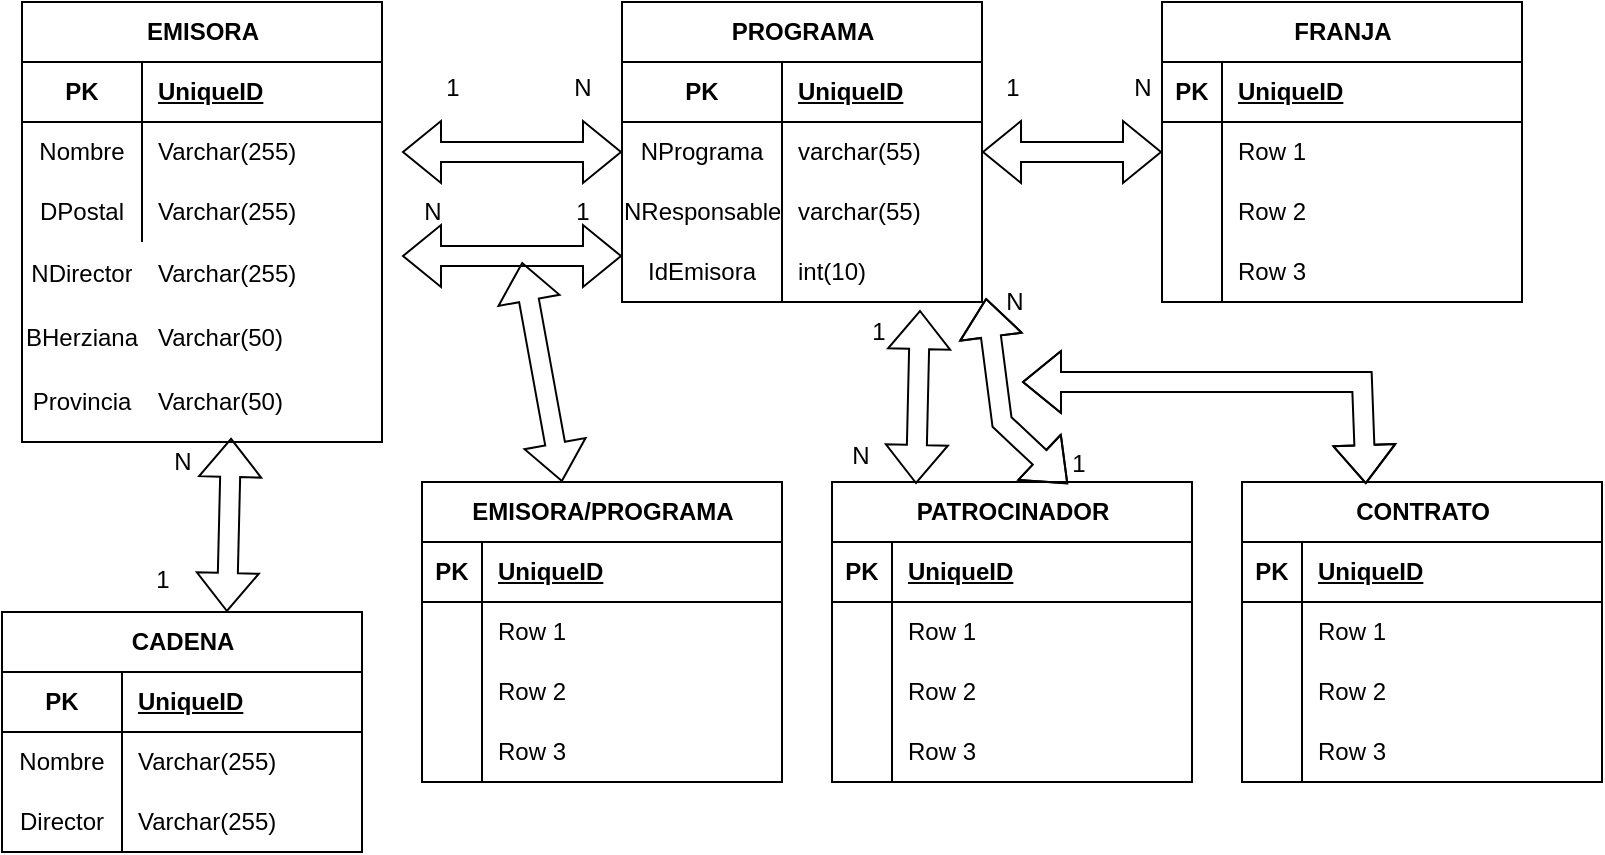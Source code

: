<mxfile version="22.1.18" type="github">
  <diagram id="prtHgNgQTEPvFCAcTncT" name="Page-1">
    <mxGraphModel dx="1195" dy="615" grid="1" gridSize="10" guides="1" tooltips="1" connect="1" arrows="1" fold="1" page="1" pageScale="1" pageWidth="827" pageHeight="1169" math="0" shadow="0">
      <root>
        <mxCell id="0" />
        <mxCell id="1" parent="0" />
        <mxCell id="iVU7puGsLcedEW7Wg0Vy-28" value="PROGRAMA" style="shape=table;startSize=30;container=1;collapsible=1;childLayout=tableLayout;fixedRows=1;rowLines=0;fontStyle=1;align=center;resizeLast=1;html=1;" vertex="1" parent="1">
          <mxGeometry x="310" y="20" width="180" height="150" as="geometry" />
        </mxCell>
        <mxCell id="iVU7puGsLcedEW7Wg0Vy-29" value="" style="shape=tableRow;horizontal=0;startSize=0;swimlaneHead=0;swimlaneBody=0;fillColor=none;collapsible=0;dropTarget=0;points=[[0,0.5],[1,0.5]];portConstraint=eastwest;top=0;left=0;right=0;bottom=1;" vertex="1" parent="iVU7puGsLcedEW7Wg0Vy-28">
          <mxGeometry y="30" width="180" height="30" as="geometry" />
        </mxCell>
        <mxCell id="iVU7puGsLcedEW7Wg0Vy-30" value="PK" style="shape=partialRectangle;connectable=0;fillColor=none;top=0;left=0;bottom=0;right=0;fontStyle=1;overflow=hidden;whiteSpace=wrap;html=1;" vertex="1" parent="iVU7puGsLcedEW7Wg0Vy-29">
          <mxGeometry width="80" height="30" as="geometry">
            <mxRectangle width="80" height="30" as="alternateBounds" />
          </mxGeometry>
        </mxCell>
        <mxCell id="iVU7puGsLcedEW7Wg0Vy-31" value="UniqueID" style="shape=partialRectangle;connectable=0;fillColor=none;top=0;left=0;bottom=0;right=0;align=left;spacingLeft=6;fontStyle=5;overflow=hidden;whiteSpace=wrap;html=1;" vertex="1" parent="iVU7puGsLcedEW7Wg0Vy-29">
          <mxGeometry x="80" width="100" height="30" as="geometry">
            <mxRectangle width="100" height="30" as="alternateBounds" />
          </mxGeometry>
        </mxCell>
        <mxCell id="iVU7puGsLcedEW7Wg0Vy-32" value="" style="shape=tableRow;horizontal=0;startSize=0;swimlaneHead=0;swimlaneBody=0;fillColor=none;collapsible=0;dropTarget=0;points=[[0,0.5],[1,0.5]];portConstraint=eastwest;top=0;left=0;right=0;bottom=0;" vertex="1" parent="iVU7puGsLcedEW7Wg0Vy-28">
          <mxGeometry y="60" width="180" height="30" as="geometry" />
        </mxCell>
        <mxCell id="iVU7puGsLcedEW7Wg0Vy-33" value="NPrograma" style="shape=partialRectangle;connectable=0;fillColor=none;top=0;left=0;bottom=0;right=0;editable=1;overflow=hidden;whiteSpace=wrap;html=1;" vertex="1" parent="iVU7puGsLcedEW7Wg0Vy-32">
          <mxGeometry width="80" height="30" as="geometry">
            <mxRectangle width="80" height="30" as="alternateBounds" />
          </mxGeometry>
        </mxCell>
        <mxCell id="iVU7puGsLcedEW7Wg0Vy-34" value="varchar(55)" style="shape=partialRectangle;connectable=0;fillColor=none;top=0;left=0;bottom=0;right=0;align=left;spacingLeft=6;overflow=hidden;whiteSpace=wrap;html=1;" vertex="1" parent="iVU7puGsLcedEW7Wg0Vy-32">
          <mxGeometry x="80" width="100" height="30" as="geometry">
            <mxRectangle width="100" height="30" as="alternateBounds" />
          </mxGeometry>
        </mxCell>
        <mxCell id="iVU7puGsLcedEW7Wg0Vy-35" value="" style="shape=tableRow;horizontal=0;startSize=0;swimlaneHead=0;swimlaneBody=0;fillColor=none;collapsible=0;dropTarget=0;points=[[0,0.5],[1,0.5]];portConstraint=eastwest;top=0;left=0;right=0;bottom=0;" vertex="1" parent="iVU7puGsLcedEW7Wg0Vy-28">
          <mxGeometry y="90" width="180" height="30" as="geometry" />
        </mxCell>
        <mxCell id="iVU7puGsLcedEW7Wg0Vy-36" value="NResponsable" style="shape=partialRectangle;connectable=0;fillColor=none;top=0;left=0;bottom=0;right=0;editable=1;overflow=hidden;whiteSpace=wrap;html=1;" vertex="1" parent="iVU7puGsLcedEW7Wg0Vy-35">
          <mxGeometry width="80" height="30" as="geometry">
            <mxRectangle width="80" height="30" as="alternateBounds" />
          </mxGeometry>
        </mxCell>
        <mxCell id="iVU7puGsLcedEW7Wg0Vy-37" value="varchar(55)" style="shape=partialRectangle;connectable=0;fillColor=none;top=0;left=0;bottom=0;right=0;align=left;spacingLeft=6;overflow=hidden;whiteSpace=wrap;html=1;" vertex="1" parent="iVU7puGsLcedEW7Wg0Vy-35">
          <mxGeometry x="80" width="100" height="30" as="geometry">
            <mxRectangle width="100" height="30" as="alternateBounds" />
          </mxGeometry>
        </mxCell>
        <mxCell id="iVU7puGsLcedEW7Wg0Vy-38" value="" style="shape=tableRow;horizontal=0;startSize=0;swimlaneHead=0;swimlaneBody=0;fillColor=none;collapsible=0;dropTarget=0;points=[[0,0.5],[1,0.5]];portConstraint=eastwest;top=0;left=0;right=0;bottom=0;" vertex="1" parent="iVU7puGsLcedEW7Wg0Vy-28">
          <mxGeometry y="120" width="180" height="30" as="geometry" />
        </mxCell>
        <mxCell id="iVU7puGsLcedEW7Wg0Vy-39" value="IdEmisora" style="shape=partialRectangle;connectable=0;fillColor=none;top=0;left=0;bottom=0;right=0;editable=1;overflow=hidden;whiteSpace=wrap;html=1;" vertex="1" parent="iVU7puGsLcedEW7Wg0Vy-38">
          <mxGeometry width="80" height="30" as="geometry">
            <mxRectangle width="80" height="30" as="alternateBounds" />
          </mxGeometry>
        </mxCell>
        <mxCell id="iVU7puGsLcedEW7Wg0Vy-40" value="int(10)" style="shape=partialRectangle;connectable=0;fillColor=none;top=0;left=0;bottom=0;right=0;align=left;spacingLeft=6;overflow=hidden;whiteSpace=wrap;html=1;" vertex="1" parent="iVU7puGsLcedEW7Wg0Vy-38">
          <mxGeometry x="80" width="100" height="30" as="geometry">
            <mxRectangle width="100" height="30" as="alternateBounds" />
          </mxGeometry>
        </mxCell>
        <mxCell id="iVU7puGsLcedEW7Wg0Vy-41" value="FRANJA" style="shape=table;startSize=30;container=1;collapsible=1;childLayout=tableLayout;fixedRows=1;rowLines=0;fontStyle=1;align=center;resizeLast=1;html=1;" vertex="1" parent="1">
          <mxGeometry x="580" y="20" width="180" height="150" as="geometry" />
        </mxCell>
        <mxCell id="iVU7puGsLcedEW7Wg0Vy-42" value="" style="shape=tableRow;horizontal=0;startSize=0;swimlaneHead=0;swimlaneBody=0;fillColor=none;collapsible=0;dropTarget=0;points=[[0,0.5],[1,0.5]];portConstraint=eastwest;top=0;left=0;right=0;bottom=1;" vertex="1" parent="iVU7puGsLcedEW7Wg0Vy-41">
          <mxGeometry y="30" width="180" height="30" as="geometry" />
        </mxCell>
        <mxCell id="iVU7puGsLcedEW7Wg0Vy-43" value="PK" style="shape=partialRectangle;connectable=0;fillColor=none;top=0;left=0;bottom=0;right=0;fontStyle=1;overflow=hidden;whiteSpace=wrap;html=1;" vertex="1" parent="iVU7puGsLcedEW7Wg0Vy-42">
          <mxGeometry width="30" height="30" as="geometry">
            <mxRectangle width="30" height="30" as="alternateBounds" />
          </mxGeometry>
        </mxCell>
        <mxCell id="iVU7puGsLcedEW7Wg0Vy-44" value="UniqueID" style="shape=partialRectangle;connectable=0;fillColor=none;top=0;left=0;bottom=0;right=0;align=left;spacingLeft=6;fontStyle=5;overflow=hidden;whiteSpace=wrap;html=1;" vertex="1" parent="iVU7puGsLcedEW7Wg0Vy-42">
          <mxGeometry x="30" width="150" height="30" as="geometry">
            <mxRectangle width="150" height="30" as="alternateBounds" />
          </mxGeometry>
        </mxCell>
        <mxCell id="iVU7puGsLcedEW7Wg0Vy-45" value="" style="shape=tableRow;horizontal=0;startSize=0;swimlaneHead=0;swimlaneBody=0;fillColor=none;collapsible=0;dropTarget=0;points=[[0,0.5],[1,0.5]];portConstraint=eastwest;top=0;left=0;right=0;bottom=0;" vertex="1" parent="iVU7puGsLcedEW7Wg0Vy-41">
          <mxGeometry y="60" width="180" height="30" as="geometry" />
        </mxCell>
        <mxCell id="iVU7puGsLcedEW7Wg0Vy-46" value="" style="shape=partialRectangle;connectable=0;fillColor=none;top=0;left=0;bottom=0;right=0;editable=1;overflow=hidden;whiteSpace=wrap;html=1;" vertex="1" parent="iVU7puGsLcedEW7Wg0Vy-45">
          <mxGeometry width="30" height="30" as="geometry">
            <mxRectangle width="30" height="30" as="alternateBounds" />
          </mxGeometry>
        </mxCell>
        <mxCell id="iVU7puGsLcedEW7Wg0Vy-47" value="Row 1" style="shape=partialRectangle;connectable=0;fillColor=none;top=0;left=0;bottom=0;right=0;align=left;spacingLeft=6;overflow=hidden;whiteSpace=wrap;html=1;" vertex="1" parent="iVU7puGsLcedEW7Wg0Vy-45">
          <mxGeometry x="30" width="150" height="30" as="geometry">
            <mxRectangle width="150" height="30" as="alternateBounds" />
          </mxGeometry>
        </mxCell>
        <mxCell id="iVU7puGsLcedEW7Wg0Vy-48" value="" style="shape=tableRow;horizontal=0;startSize=0;swimlaneHead=0;swimlaneBody=0;fillColor=none;collapsible=0;dropTarget=0;points=[[0,0.5],[1,0.5]];portConstraint=eastwest;top=0;left=0;right=0;bottom=0;" vertex="1" parent="iVU7puGsLcedEW7Wg0Vy-41">
          <mxGeometry y="90" width="180" height="30" as="geometry" />
        </mxCell>
        <mxCell id="iVU7puGsLcedEW7Wg0Vy-49" value="" style="shape=partialRectangle;connectable=0;fillColor=none;top=0;left=0;bottom=0;right=0;editable=1;overflow=hidden;whiteSpace=wrap;html=1;" vertex="1" parent="iVU7puGsLcedEW7Wg0Vy-48">
          <mxGeometry width="30" height="30" as="geometry">
            <mxRectangle width="30" height="30" as="alternateBounds" />
          </mxGeometry>
        </mxCell>
        <mxCell id="iVU7puGsLcedEW7Wg0Vy-50" value="Row 2" style="shape=partialRectangle;connectable=0;fillColor=none;top=0;left=0;bottom=0;right=0;align=left;spacingLeft=6;overflow=hidden;whiteSpace=wrap;html=1;" vertex="1" parent="iVU7puGsLcedEW7Wg0Vy-48">
          <mxGeometry x="30" width="150" height="30" as="geometry">
            <mxRectangle width="150" height="30" as="alternateBounds" />
          </mxGeometry>
        </mxCell>
        <mxCell id="iVU7puGsLcedEW7Wg0Vy-51" value="" style="shape=tableRow;horizontal=0;startSize=0;swimlaneHead=0;swimlaneBody=0;fillColor=none;collapsible=0;dropTarget=0;points=[[0,0.5],[1,0.5]];portConstraint=eastwest;top=0;left=0;right=0;bottom=0;" vertex="1" parent="iVU7puGsLcedEW7Wg0Vy-41">
          <mxGeometry y="120" width="180" height="30" as="geometry" />
        </mxCell>
        <mxCell id="iVU7puGsLcedEW7Wg0Vy-52" value="" style="shape=partialRectangle;connectable=0;fillColor=none;top=0;left=0;bottom=0;right=0;editable=1;overflow=hidden;whiteSpace=wrap;html=1;" vertex="1" parent="iVU7puGsLcedEW7Wg0Vy-51">
          <mxGeometry width="30" height="30" as="geometry">
            <mxRectangle width="30" height="30" as="alternateBounds" />
          </mxGeometry>
        </mxCell>
        <mxCell id="iVU7puGsLcedEW7Wg0Vy-53" value="Row 3" style="shape=partialRectangle;connectable=0;fillColor=none;top=0;left=0;bottom=0;right=0;align=left;spacingLeft=6;overflow=hidden;whiteSpace=wrap;html=1;" vertex="1" parent="iVU7puGsLcedEW7Wg0Vy-51">
          <mxGeometry x="30" width="150" height="30" as="geometry">
            <mxRectangle width="150" height="30" as="alternateBounds" />
          </mxGeometry>
        </mxCell>
        <mxCell id="iVU7puGsLcedEW7Wg0Vy-79" value="EMISORA/PROGRAMA" style="shape=table;startSize=30;container=1;collapsible=1;childLayout=tableLayout;fixedRows=1;rowLines=0;fontStyle=1;align=center;resizeLast=1;html=1;" vertex="1" parent="1">
          <mxGeometry x="210" y="260" width="180" height="150" as="geometry" />
        </mxCell>
        <mxCell id="iVU7puGsLcedEW7Wg0Vy-80" value="" style="shape=tableRow;horizontal=0;startSize=0;swimlaneHead=0;swimlaneBody=0;fillColor=none;collapsible=0;dropTarget=0;points=[[0,0.5],[1,0.5]];portConstraint=eastwest;top=0;left=0;right=0;bottom=1;" vertex="1" parent="iVU7puGsLcedEW7Wg0Vy-79">
          <mxGeometry y="30" width="180" height="30" as="geometry" />
        </mxCell>
        <mxCell id="iVU7puGsLcedEW7Wg0Vy-81" value="PK" style="shape=partialRectangle;connectable=0;fillColor=none;top=0;left=0;bottom=0;right=0;fontStyle=1;overflow=hidden;whiteSpace=wrap;html=1;" vertex="1" parent="iVU7puGsLcedEW7Wg0Vy-80">
          <mxGeometry width="30" height="30" as="geometry">
            <mxRectangle width="30" height="30" as="alternateBounds" />
          </mxGeometry>
        </mxCell>
        <mxCell id="iVU7puGsLcedEW7Wg0Vy-82" value="UniqueID" style="shape=partialRectangle;connectable=0;fillColor=none;top=0;left=0;bottom=0;right=0;align=left;spacingLeft=6;fontStyle=5;overflow=hidden;whiteSpace=wrap;html=1;" vertex="1" parent="iVU7puGsLcedEW7Wg0Vy-80">
          <mxGeometry x="30" width="150" height="30" as="geometry">
            <mxRectangle width="150" height="30" as="alternateBounds" />
          </mxGeometry>
        </mxCell>
        <mxCell id="iVU7puGsLcedEW7Wg0Vy-83" value="" style="shape=tableRow;horizontal=0;startSize=0;swimlaneHead=0;swimlaneBody=0;fillColor=none;collapsible=0;dropTarget=0;points=[[0,0.5],[1,0.5]];portConstraint=eastwest;top=0;left=0;right=0;bottom=0;" vertex="1" parent="iVU7puGsLcedEW7Wg0Vy-79">
          <mxGeometry y="60" width="180" height="30" as="geometry" />
        </mxCell>
        <mxCell id="iVU7puGsLcedEW7Wg0Vy-84" value="" style="shape=partialRectangle;connectable=0;fillColor=none;top=0;left=0;bottom=0;right=0;editable=1;overflow=hidden;whiteSpace=wrap;html=1;" vertex="1" parent="iVU7puGsLcedEW7Wg0Vy-83">
          <mxGeometry width="30" height="30" as="geometry">
            <mxRectangle width="30" height="30" as="alternateBounds" />
          </mxGeometry>
        </mxCell>
        <mxCell id="iVU7puGsLcedEW7Wg0Vy-85" value="Row 1" style="shape=partialRectangle;connectable=0;fillColor=none;top=0;left=0;bottom=0;right=0;align=left;spacingLeft=6;overflow=hidden;whiteSpace=wrap;html=1;" vertex="1" parent="iVU7puGsLcedEW7Wg0Vy-83">
          <mxGeometry x="30" width="150" height="30" as="geometry">
            <mxRectangle width="150" height="30" as="alternateBounds" />
          </mxGeometry>
        </mxCell>
        <mxCell id="iVU7puGsLcedEW7Wg0Vy-86" value="" style="shape=tableRow;horizontal=0;startSize=0;swimlaneHead=0;swimlaneBody=0;fillColor=none;collapsible=0;dropTarget=0;points=[[0,0.5],[1,0.5]];portConstraint=eastwest;top=0;left=0;right=0;bottom=0;" vertex="1" parent="iVU7puGsLcedEW7Wg0Vy-79">
          <mxGeometry y="90" width="180" height="30" as="geometry" />
        </mxCell>
        <mxCell id="iVU7puGsLcedEW7Wg0Vy-87" value="" style="shape=partialRectangle;connectable=0;fillColor=none;top=0;left=0;bottom=0;right=0;editable=1;overflow=hidden;whiteSpace=wrap;html=1;" vertex="1" parent="iVU7puGsLcedEW7Wg0Vy-86">
          <mxGeometry width="30" height="30" as="geometry">
            <mxRectangle width="30" height="30" as="alternateBounds" />
          </mxGeometry>
        </mxCell>
        <mxCell id="iVU7puGsLcedEW7Wg0Vy-88" value="Row 2" style="shape=partialRectangle;connectable=0;fillColor=none;top=0;left=0;bottom=0;right=0;align=left;spacingLeft=6;overflow=hidden;whiteSpace=wrap;html=1;" vertex="1" parent="iVU7puGsLcedEW7Wg0Vy-86">
          <mxGeometry x="30" width="150" height="30" as="geometry">
            <mxRectangle width="150" height="30" as="alternateBounds" />
          </mxGeometry>
        </mxCell>
        <mxCell id="iVU7puGsLcedEW7Wg0Vy-89" value="" style="shape=tableRow;horizontal=0;startSize=0;swimlaneHead=0;swimlaneBody=0;fillColor=none;collapsible=0;dropTarget=0;points=[[0,0.5],[1,0.5]];portConstraint=eastwest;top=0;left=0;right=0;bottom=0;" vertex="1" parent="iVU7puGsLcedEW7Wg0Vy-79">
          <mxGeometry y="120" width="180" height="30" as="geometry" />
        </mxCell>
        <mxCell id="iVU7puGsLcedEW7Wg0Vy-90" value="" style="shape=partialRectangle;connectable=0;fillColor=none;top=0;left=0;bottom=0;right=0;editable=1;overflow=hidden;whiteSpace=wrap;html=1;" vertex="1" parent="iVU7puGsLcedEW7Wg0Vy-89">
          <mxGeometry width="30" height="30" as="geometry">
            <mxRectangle width="30" height="30" as="alternateBounds" />
          </mxGeometry>
        </mxCell>
        <mxCell id="iVU7puGsLcedEW7Wg0Vy-91" value="Row 3" style="shape=partialRectangle;connectable=0;fillColor=none;top=0;left=0;bottom=0;right=0;align=left;spacingLeft=6;overflow=hidden;whiteSpace=wrap;html=1;" vertex="1" parent="iVU7puGsLcedEW7Wg0Vy-89">
          <mxGeometry x="30" width="150" height="30" as="geometry">
            <mxRectangle width="150" height="30" as="alternateBounds" />
          </mxGeometry>
        </mxCell>
        <mxCell id="iVU7puGsLcedEW7Wg0Vy-92" value="" style="shape=flexArrow;endArrow=classic;startArrow=classic;html=1;rounded=0;exitX=0.65;exitY=0.007;exitDx=0;exitDy=0;exitPerimeter=0;entryX=0.606;entryY=1.133;entryDx=0;entryDy=0;entryPerimeter=0;" edge="1" parent="1">
          <mxGeometry width="100" height="100" relative="1" as="geometry">
            <mxPoint x="112.46" y="325.0" as="sourcePoint" />
            <mxPoint x="114.54" y="237.94" as="targetPoint" />
          </mxGeometry>
        </mxCell>
        <mxCell id="iVU7puGsLcedEW7Wg0Vy-93" value="N" style="text;html=1;align=center;verticalAlign=middle;resizable=0;points=[];autosize=1;strokeColor=none;fillColor=none;" vertex="1" parent="1">
          <mxGeometry x="75" y="235" width="30" height="30" as="geometry" />
        </mxCell>
        <mxCell id="iVU7puGsLcedEW7Wg0Vy-94" value="1" style="text;html=1;align=center;verticalAlign=middle;resizable=0;points=[];autosize=1;strokeColor=none;fillColor=none;" vertex="1" parent="1">
          <mxGeometry x="65.46" y="293.95" width="30" height="30" as="geometry" />
        </mxCell>
        <mxCell id="iVU7puGsLcedEW7Wg0Vy-95" value="" style="shape=flexArrow;endArrow=classic;startArrow=classic;html=1;rounded=0;exitX=1;exitY=0.5;exitDx=0;exitDy=0;entryX=0;entryY=0.5;entryDx=0;entryDy=0;" edge="1" parent="1" target="iVU7puGsLcedEW7Wg0Vy-32">
          <mxGeometry width="100" height="100" relative="1" as="geometry">
            <mxPoint x="200" y="95" as="sourcePoint" />
            <mxPoint x="460" y="80" as="targetPoint" />
          </mxGeometry>
        </mxCell>
        <mxCell id="iVU7puGsLcedEW7Wg0Vy-96" value="1" style="text;html=1;align=center;verticalAlign=middle;resizable=0;points=[];autosize=1;strokeColor=none;fillColor=none;" vertex="1" parent="1">
          <mxGeometry x="210" y="48" width="30" height="30" as="geometry" />
        </mxCell>
        <mxCell id="iVU7puGsLcedEW7Wg0Vy-97" value="N" style="text;html=1;align=center;verticalAlign=middle;resizable=0;points=[];autosize=1;strokeColor=none;fillColor=none;" vertex="1" parent="1">
          <mxGeometry x="275" y="48" width="30" height="30" as="geometry" />
        </mxCell>
        <mxCell id="iVU7puGsLcedEW7Wg0Vy-98" value="" style="shape=flexArrow;endArrow=classic;startArrow=classic;html=1;rounded=0;exitX=1;exitY=0.5;exitDx=0;exitDy=0;entryX=0;entryY=0.5;entryDx=0;entryDy=0;" edge="1" parent="1" source="iVU7puGsLcedEW7Wg0Vy-32" target="iVU7puGsLcedEW7Wg0Vy-45">
          <mxGeometry width="100" height="100" relative="1" as="geometry">
            <mxPoint x="480" y="95" as="sourcePoint" />
            <mxPoint x="590" y="95" as="targetPoint" />
          </mxGeometry>
        </mxCell>
        <mxCell id="iVU7puGsLcedEW7Wg0Vy-99" value="1" style="text;html=1;align=center;verticalAlign=middle;resizable=0;points=[];autosize=1;strokeColor=none;fillColor=none;" vertex="1" parent="1">
          <mxGeometry x="490" y="48" width="30" height="30" as="geometry" />
        </mxCell>
        <mxCell id="iVU7puGsLcedEW7Wg0Vy-100" value="N" style="text;html=1;align=center;verticalAlign=middle;resizable=0;points=[];autosize=1;strokeColor=none;fillColor=none;" vertex="1" parent="1">
          <mxGeometry x="555" y="48" width="30" height="30" as="geometry" />
        </mxCell>
        <mxCell id="iVU7puGsLcedEW7Wg0Vy-101" value="" style="shape=flexArrow;endArrow=classic;startArrow=classic;html=1;rounded=0;exitX=1;exitY=0.5;exitDx=0;exitDy=0;entryX=0;entryY=0.5;entryDx=0;entryDy=0;" edge="1" parent="1">
          <mxGeometry width="100" height="100" relative="1" as="geometry">
            <mxPoint x="200" y="147" as="sourcePoint" />
            <mxPoint x="310" y="147" as="targetPoint" />
          </mxGeometry>
        </mxCell>
        <mxCell id="iVU7puGsLcedEW7Wg0Vy-102" value="1" style="text;html=1;align=center;verticalAlign=middle;resizable=0;points=[];autosize=1;strokeColor=none;fillColor=none;" vertex="1" parent="1">
          <mxGeometry x="275" y="110" width="30" height="30" as="geometry" />
        </mxCell>
        <mxCell id="iVU7puGsLcedEW7Wg0Vy-103" value="N" style="text;html=1;align=center;verticalAlign=middle;resizable=0;points=[];autosize=1;strokeColor=none;fillColor=none;" vertex="1" parent="1">
          <mxGeometry x="200" y="110" width="30" height="30" as="geometry" />
        </mxCell>
        <mxCell id="iVU7puGsLcedEW7Wg0Vy-106" value="" style="shape=flexArrow;endArrow=classic;startArrow=classic;html=1;rounded=0;exitX=0.389;exitY=0;exitDx=0;exitDy=0;exitPerimeter=0;" edge="1" parent="1" source="iVU7puGsLcedEW7Wg0Vy-79">
          <mxGeometry width="100" height="100" relative="1" as="geometry">
            <mxPoint x="360" y="180" as="sourcePoint" />
            <mxPoint x="260" y="150" as="targetPoint" />
          </mxGeometry>
        </mxCell>
        <mxCell id="iVU7puGsLcedEW7Wg0Vy-107" value="PATROCINADOR" style="shape=table;startSize=30;container=1;collapsible=1;childLayout=tableLayout;fixedRows=1;rowLines=0;fontStyle=1;align=center;resizeLast=1;html=1;" vertex="1" parent="1">
          <mxGeometry x="415" y="260" width="180" height="150" as="geometry" />
        </mxCell>
        <mxCell id="iVU7puGsLcedEW7Wg0Vy-108" value="" style="shape=tableRow;horizontal=0;startSize=0;swimlaneHead=0;swimlaneBody=0;fillColor=none;collapsible=0;dropTarget=0;points=[[0,0.5],[1,0.5]];portConstraint=eastwest;top=0;left=0;right=0;bottom=1;" vertex="1" parent="iVU7puGsLcedEW7Wg0Vy-107">
          <mxGeometry y="30" width="180" height="30" as="geometry" />
        </mxCell>
        <mxCell id="iVU7puGsLcedEW7Wg0Vy-109" value="PK" style="shape=partialRectangle;connectable=0;fillColor=none;top=0;left=0;bottom=0;right=0;fontStyle=1;overflow=hidden;whiteSpace=wrap;html=1;" vertex="1" parent="iVU7puGsLcedEW7Wg0Vy-108">
          <mxGeometry width="30" height="30" as="geometry">
            <mxRectangle width="30" height="30" as="alternateBounds" />
          </mxGeometry>
        </mxCell>
        <mxCell id="iVU7puGsLcedEW7Wg0Vy-110" value="UniqueID" style="shape=partialRectangle;connectable=0;fillColor=none;top=0;left=0;bottom=0;right=0;align=left;spacingLeft=6;fontStyle=5;overflow=hidden;whiteSpace=wrap;html=1;" vertex="1" parent="iVU7puGsLcedEW7Wg0Vy-108">
          <mxGeometry x="30" width="150" height="30" as="geometry">
            <mxRectangle width="150" height="30" as="alternateBounds" />
          </mxGeometry>
        </mxCell>
        <mxCell id="iVU7puGsLcedEW7Wg0Vy-111" value="" style="shape=tableRow;horizontal=0;startSize=0;swimlaneHead=0;swimlaneBody=0;fillColor=none;collapsible=0;dropTarget=0;points=[[0,0.5],[1,0.5]];portConstraint=eastwest;top=0;left=0;right=0;bottom=0;" vertex="1" parent="iVU7puGsLcedEW7Wg0Vy-107">
          <mxGeometry y="60" width="180" height="30" as="geometry" />
        </mxCell>
        <mxCell id="iVU7puGsLcedEW7Wg0Vy-112" value="" style="shape=partialRectangle;connectable=0;fillColor=none;top=0;left=0;bottom=0;right=0;editable=1;overflow=hidden;whiteSpace=wrap;html=1;" vertex="1" parent="iVU7puGsLcedEW7Wg0Vy-111">
          <mxGeometry width="30" height="30" as="geometry">
            <mxRectangle width="30" height="30" as="alternateBounds" />
          </mxGeometry>
        </mxCell>
        <mxCell id="iVU7puGsLcedEW7Wg0Vy-113" value="Row 1" style="shape=partialRectangle;connectable=0;fillColor=none;top=0;left=0;bottom=0;right=0;align=left;spacingLeft=6;overflow=hidden;whiteSpace=wrap;html=1;" vertex="1" parent="iVU7puGsLcedEW7Wg0Vy-111">
          <mxGeometry x="30" width="150" height="30" as="geometry">
            <mxRectangle width="150" height="30" as="alternateBounds" />
          </mxGeometry>
        </mxCell>
        <mxCell id="iVU7puGsLcedEW7Wg0Vy-114" value="" style="shape=tableRow;horizontal=0;startSize=0;swimlaneHead=0;swimlaneBody=0;fillColor=none;collapsible=0;dropTarget=0;points=[[0,0.5],[1,0.5]];portConstraint=eastwest;top=0;left=0;right=0;bottom=0;" vertex="1" parent="iVU7puGsLcedEW7Wg0Vy-107">
          <mxGeometry y="90" width="180" height="30" as="geometry" />
        </mxCell>
        <mxCell id="iVU7puGsLcedEW7Wg0Vy-115" value="" style="shape=partialRectangle;connectable=0;fillColor=none;top=0;left=0;bottom=0;right=0;editable=1;overflow=hidden;whiteSpace=wrap;html=1;" vertex="1" parent="iVU7puGsLcedEW7Wg0Vy-114">
          <mxGeometry width="30" height="30" as="geometry">
            <mxRectangle width="30" height="30" as="alternateBounds" />
          </mxGeometry>
        </mxCell>
        <mxCell id="iVU7puGsLcedEW7Wg0Vy-116" value="Row 2" style="shape=partialRectangle;connectable=0;fillColor=none;top=0;left=0;bottom=0;right=0;align=left;spacingLeft=6;overflow=hidden;whiteSpace=wrap;html=1;" vertex="1" parent="iVU7puGsLcedEW7Wg0Vy-114">
          <mxGeometry x="30" width="150" height="30" as="geometry">
            <mxRectangle width="150" height="30" as="alternateBounds" />
          </mxGeometry>
        </mxCell>
        <mxCell id="iVU7puGsLcedEW7Wg0Vy-117" value="" style="shape=tableRow;horizontal=0;startSize=0;swimlaneHead=0;swimlaneBody=0;fillColor=none;collapsible=0;dropTarget=0;points=[[0,0.5],[1,0.5]];portConstraint=eastwest;top=0;left=0;right=0;bottom=0;" vertex="1" parent="iVU7puGsLcedEW7Wg0Vy-107">
          <mxGeometry y="120" width="180" height="30" as="geometry" />
        </mxCell>
        <mxCell id="iVU7puGsLcedEW7Wg0Vy-118" value="" style="shape=partialRectangle;connectable=0;fillColor=none;top=0;left=0;bottom=0;right=0;editable=1;overflow=hidden;whiteSpace=wrap;html=1;" vertex="1" parent="iVU7puGsLcedEW7Wg0Vy-117">
          <mxGeometry width="30" height="30" as="geometry">
            <mxRectangle width="30" height="30" as="alternateBounds" />
          </mxGeometry>
        </mxCell>
        <mxCell id="iVU7puGsLcedEW7Wg0Vy-119" value="Row 3" style="shape=partialRectangle;connectable=0;fillColor=none;top=0;left=0;bottom=0;right=0;align=left;spacingLeft=6;overflow=hidden;whiteSpace=wrap;html=1;" vertex="1" parent="iVU7puGsLcedEW7Wg0Vy-117">
          <mxGeometry x="30" width="150" height="30" as="geometry">
            <mxRectangle width="150" height="30" as="alternateBounds" />
          </mxGeometry>
        </mxCell>
        <mxCell id="iVU7puGsLcedEW7Wg0Vy-120" value="N" style="text;html=1;align=center;verticalAlign=middle;resizable=0;points=[];autosize=1;strokeColor=none;fillColor=none;" vertex="1" parent="1">
          <mxGeometry x="414" y="232" width="30" height="30" as="geometry" />
        </mxCell>
        <mxCell id="iVU7puGsLcedEW7Wg0Vy-121" value="1" style="text;html=1;align=center;verticalAlign=middle;resizable=0;points=[];autosize=1;strokeColor=none;fillColor=none;" vertex="1" parent="1">
          <mxGeometry x="423" y="170" width="30" height="30" as="geometry" />
        </mxCell>
        <mxCell id="iVU7puGsLcedEW7Wg0Vy-122" value="" style="shape=flexArrow;endArrow=classic;startArrow=classic;html=1;rounded=0;exitX=0.65;exitY=0.007;exitDx=0;exitDy=0;exitPerimeter=0;entryX=0.606;entryY=1.133;entryDx=0;entryDy=0;entryPerimeter=0;" edge="1" parent="1">
          <mxGeometry width="100" height="100" relative="1" as="geometry">
            <mxPoint x="457" y="261" as="sourcePoint" />
            <mxPoint x="459" y="174" as="targetPoint" />
          </mxGeometry>
        </mxCell>
        <mxCell id="iVU7puGsLcedEW7Wg0Vy-123" value="CONTRATO" style="shape=table;startSize=30;container=1;collapsible=1;childLayout=tableLayout;fixedRows=1;rowLines=0;fontStyle=1;align=center;resizeLast=1;html=1;" vertex="1" parent="1">
          <mxGeometry x="620" y="260" width="180" height="150" as="geometry" />
        </mxCell>
        <mxCell id="iVU7puGsLcedEW7Wg0Vy-124" value="" style="shape=tableRow;horizontal=0;startSize=0;swimlaneHead=0;swimlaneBody=0;fillColor=none;collapsible=0;dropTarget=0;points=[[0,0.5],[1,0.5]];portConstraint=eastwest;top=0;left=0;right=0;bottom=1;" vertex="1" parent="iVU7puGsLcedEW7Wg0Vy-123">
          <mxGeometry y="30" width="180" height="30" as="geometry" />
        </mxCell>
        <mxCell id="iVU7puGsLcedEW7Wg0Vy-125" value="PK" style="shape=partialRectangle;connectable=0;fillColor=none;top=0;left=0;bottom=0;right=0;fontStyle=1;overflow=hidden;whiteSpace=wrap;html=1;" vertex="1" parent="iVU7puGsLcedEW7Wg0Vy-124">
          <mxGeometry width="30" height="30" as="geometry">
            <mxRectangle width="30" height="30" as="alternateBounds" />
          </mxGeometry>
        </mxCell>
        <mxCell id="iVU7puGsLcedEW7Wg0Vy-126" value="UniqueID" style="shape=partialRectangle;connectable=0;fillColor=none;top=0;left=0;bottom=0;right=0;align=left;spacingLeft=6;fontStyle=5;overflow=hidden;whiteSpace=wrap;html=1;" vertex="1" parent="iVU7puGsLcedEW7Wg0Vy-124">
          <mxGeometry x="30" width="150" height="30" as="geometry">
            <mxRectangle width="150" height="30" as="alternateBounds" />
          </mxGeometry>
        </mxCell>
        <mxCell id="iVU7puGsLcedEW7Wg0Vy-127" value="" style="shape=tableRow;horizontal=0;startSize=0;swimlaneHead=0;swimlaneBody=0;fillColor=none;collapsible=0;dropTarget=0;points=[[0,0.5],[1,0.5]];portConstraint=eastwest;top=0;left=0;right=0;bottom=0;" vertex="1" parent="iVU7puGsLcedEW7Wg0Vy-123">
          <mxGeometry y="60" width="180" height="30" as="geometry" />
        </mxCell>
        <mxCell id="iVU7puGsLcedEW7Wg0Vy-128" value="" style="shape=partialRectangle;connectable=0;fillColor=none;top=0;left=0;bottom=0;right=0;editable=1;overflow=hidden;whiteSpace=wrap;html=1;" vertex="1" parent="iVU7puGsLcedEW7Wg0Vy-127">
          <mxGeometry width="30" height="30" as="geometry">
            <mxRectangle width="30" height="30" as="alternateBounds" />
          </mxGeometry>
        </mxCell>
        <mxCell id="iVU7puGsLcedEW7Wg0Vy-129" value="Row 1" style="shape=partialRectangle;connectable=0;fillColor=none;top=0;left=0;bottom=0;right=0;align=left;spacingLeft=6;overflow=hidden;whiteSpace=wrap;html=1;" vertex="1" parent="iVU7puGsLcedEW7Wg0Vy-127">
          <mxGeometry x="30" width="150" height="30" as="geometry">
            <mxRectangle width="150" height="30" as="alternateBounds" />
          </mxGeometry>
        </mxCell>
        <mxCell id="iVU7puGsLcedEW7Wg0Vy-130" value="" style="shape=tableRow;horizontal=0;startSize=0;swimlaneHead=0;swimlaneBody=0;fillColor=none;collapsible=0;dropTarget=0;points=[[0,0.5],[1,0.5]];portConstraint=eastwest;top=0;left=0;right=0;bottom=0;" vertex="1" parent="iVU7puGsLcedEW7Wg0Vy-123">
          <mxGeometry y="90" width="180" height="30" as="geometry" />
        </mxCell>
        <mxCell id="iVU7puGsLcedEW7Wg0Vy-131" value="" style="shape=partialRectangle;connectable=0;fillColor=none;top=0;left=0;bottom=0;right=0;editable=1;overflow=hidden;whiteSpace=wrap;html=1;" vertex="1" parent="iVU7puGsLcedEW7Wg0Vy-130">
          <mxGeometry width="30" height="30" as="geometry">
            <mxRectangle width="30" height="30" as="alternateBounds" />
          </mxGeometry>
        </mxCell>
        <mxCell id="iVU7puGsLcedEW7Wg0Vy-132" value="Row 2" style="shape=partialRectangle;connectable=0;fillColor=none;top=0;left=0;bottom=0;right=0;align=left;spacingLeft=6;overflow=hidden;whiteSpace=wrap;html=1;" vertex="1" parent="iVU7puGsLcedEW7Wg0Vy-130">
          <mxGeometry x="30" width="150" height="30" as="geometry">
            <mxRectangle width="150" height="30" as="alternateBounds" />
          </mxGeometry>
        </mxCell>
        <mxCell id="iVU7puGsLcedEW7Wg0Vy-133" value="" style="shape=tableRow;horizontal=0;startSize=0;swimlaneHead=0;swimlaneBody=0;fillColor=none;collapsible=0;dropTarget=0;points=[[0,0.5],[1,0.5]];portConstraint=eastwest;top=0;left=0;right=0;bottom=0;" vertex="1" parent="iVU7puGsLcedEW7Wg0Vy-123">
          <mxGeometry y="120" width="180" height="30" as="geometry" />
        </mxCell>
        <mxCell id="iVU7puGsLcedEW7Wg0Vy-134" value="" style="shape=partialRectangle;connectable=0;fillColor=none;top=0;left=0;bottom=0;right=0;editable=1;overflow=hidden;whiteSpace=wrap;html=1;" vertex="1" parent="iVU7puGsLcedEW7Wg0Vy-133">
          <mxGeometry width="30" height="30" as="geometry">
            <mxRectangle width="30" height="30" as="alternateBounds" />
          </mxGeometry>
        </mxCell>
        <mxCell id="iVU7puGsLcedEW7Wg0Vy-135" value="Row 3" style="shape=partialRectangle;connectable=0;fillColor=none;top=0;left=0;bottom=0;right=0;align=left;spacingLeft=6;overflow=hidden;whiteSpace=wrap;html=1;" vertex="1" parent="iVU7puGsLcedEW7Wg0Vy-133">
          <mxGeometry x="30" width="150" height="30" as="geometry">
            <mxRectangle width="150" height="30" as="alternateBounds" />
          </mxGeometry>
        </mxCell>
        <mxCell id="iVU7puGsLcedEW7Wg0Vy-136" value="N" style="text;html=1;align=center;verticalAlign=middle;resizable=0;points=[];autosize=1;strokeColor=none;fillColor=none;" vertex="1" parent="1">
          <mxGeometry x="491" y="155" width="30" height="30" as="geometry" />
        </mxCell>
        <mxCell id="iVU7puGsLcedEW7Wg0Vy-137" value="1" style="text;html=1;align=center;verticalAlign=middle;resizable=0;points=[];autosize=1;strokeColor=none;fillColor=none;" vertex="1" parent="1">
          <mxGeometry x="523" y="236" width="30" height="30" as="geometry" />
        </mxCell>
        <mxCell id="iVU7puGsLcedEW7Wg0Vy-138" value="" style="shape=flexArrow;endArrow=classic;startArrow=classic;html=1;rounded=0;exitX=0.65;exitY=0.007;exitDx=0;exitDy=0;exitPerimeter=0;entryX=1.011;entryY=0.933;entryDx=0;entryDy=0;entryPerimeter=0;" edge="1" parent="1" target="iVU7puGsLcedEW7Wg0Vy-38">
          <mxGeometry width="100" height="100" relative="1" as="geometry">
            <mxPoint x="533" y="261" as="sourcePoint" />
            <mxPoint x="535" y="174" as="targetPoint" />
            <Array as="points">
              <mxPoint x="500" y="230" />
            </Array>
          </mxGeometry>
        </mxCell>
        <mxCell id="iVU7puGsLcedEW7Wg0Vy-139" value="" style="shape=flexArrow;endArrow=classic;startArrow=classic;html=1;rounded=0;exitX=0.344;exitY=0.007;exitDx=0;exitDy=0;exitPerimeter=0;" edge="1" parent="1" source="iVU7puGsLcedEW7Wg0Vy-123">
          <mxGeometry width="100" height="100" relative="1" as="geometry">
            <mxPoint x="360" y="180" as="sourcePoint" />
            <mxPoint x="510" y="210" as="targetPoint" />
            <Array as="points">
              <mxPoint x="680" y="210" />
              <mxPoint x="630" y="210" />
            </Array>
          </mxGeometry>
        </mxCell>
        <mxCell id="iVU7puGsLcedEW7Wg0Vy-141" value="CADENA" style="shape=table;startSize=30;container=1;collapsible=1;childLayout=tableLayout;fixedRows=1;rowLines=0;fontStyle=1;align=center;resizeLast=1;html=1;" vertex="1" parent="1">
          <mxGeometry y="325" width="180" height="120" as="geometry" />
        </mxCell>
        <mxCell id="iVU7puGsLcedEW7Wg0Vy-142" value="" style="shape=tableRow;horizontal=0;startSize=0;swimlaneHead=0;swimlaneBody=0;fillColor=none;collapsible=0;dropTarget=0;points=[[0,0.5],[1,0.5]];portConstraint=eastwest;top=0;left=0;right=0;bottom=1;" vertex="1" parent="iVU7puGsLcedEW7Wg0Vy-141">
          <mxGeometry y="30" width="180" height="30" as="geometry" />
        </mxCell>
        <mxCell id="iVU7puGsLcedEW7Wg0Vy-143" value="PK" style="shape=partialRectangle;connectable=0;fillColor=none;top=0;left=0;bottom=0;right=0;fontStyle=1;overflow=hidden;whiteSpace=wrap;html=1;" vertex="1" parent="iVU7puGsLcedEW7Wg0Vy-142">
          <mxGeometry width="60" height="30" as="geometry">
            <mxRectangle width="60" height="30" as="alternateBounds" />
          </mxGeometry>
        </mxCell>
        <mxCell id="iVU7puGsLcedEW7Wg0Vy-144" value="UniqueID" style="shape=partialRectangle;connectable=0;fillColor=none;top=0;left=0;bottom=0;right=0;align=left;spacingLeft=6;fontStyle=5;overflow=hidden;whiteSpace=wrap;html=1;" vertex="1" parent="iVU7puGsLcedEW7Wg0Vy-142">
          <mxGeometry x="60" width="120" height="30" as="geometry">
            <mxRectangle width="120" height="30" as="alternateBounds" />
          </mxGeometry>
        </mxCell>
        <mxCell id="iVU7puGsLcedEW7Wg0Vy-145" value="" style="shape=tableRow;horizontal=0;startSize=0;swimlaneHead=0;swimlaneBody=0;fillColor=none;collapsible=0;dropTarget=0;points=[[0,0.5],[1,0.5]];portConstraint=eastwest;top=0;left=0;right=0;bottom=0;" vertex="1" parent="iVU7puGsLcedEW7Wg0Vy-141">
          <mxGeometry y="60" width="180" height="30" as="geometry" />
        </mxCell>
        <mxCell id="iVU7puGsLcedEW7Wg0Vy-146" value="Nombre" style="shape=partialRectangle;connectable=0;fillColor=none;top=0;left=0;bottom=0;right=0;editable=1;overflow=hidden;whiteSpace=wrap;html=1;" vertex="1" parent="iVU7puGsLcedEW7Wg0Vy-145">
          <mxGeometry width="60" height="30" as="geometry">
            <mxRectangle width="60" height="30" as="alternateBounds" />
          </mxGeometry>
        </mxCell>
        <mxCell id="iVU7puGsLcedEW7Wg0Vy-147" value="Varchar(255)" style="shape=partialRectangle;connectable=0;fillColor=none;top=0;left=0;bottom=0;right=0;align=left;spacingLeft=6;overflow=hidden;whiteSpace=wrap;html=1;" vertex="1" parent="iVU7puGsLcedEW7Wg0Vy-145">
          <mxGeometry x="60" width="120" height="30" as="geometry">
            <mxRectangle width="120" height="30" as="alternateBounds" />
          </mxGeometry>
        </mxCell>
        <mxCell id="iVU7puGsLcedEW7Wg0Vy-148" value="" style="shape=tableRow;horizontal=0;startSize=0;swimlaneHead=0;swimlaneBody=0;fillColor=none;collapsible=0;dropTarget=0;points=[[0,0.5],[1,0.5]];portConstraint=eastwest;top=0;left=0;right=0;bottom=0;" vertex="1" parent="iVU7puGsLcedEW7Wg0Vy-141">
          <mxGeometry y="90" width="180" height="30" as="geometry" />
        </mxCell>
        <mxCell id="iVU7puGsLcedEW7Wg0Vy-149" value="Director" style="shape=partialRectangle;connectable=0;fillColor=none;top=0;left=0;bottom=0;right=0;editable=1;overflow=hidden;whiteSpace=wrap;html=1;" vertex="1" parent="iVU7puGsLcedEW7Wg0Vy-148">
          <mxGeometry width="60" height="30" as="geometry">
            <mxRectangle width="60" height="30" as="alternateBounds" />
          </mxGeometry>
        </mxCell>
        <mxCell id="iVU7puGsLcedEW7Wg0Vy-150" value="Varchar(255)" style="shape=partialRectangle;connectable=0;fillColor=none;top=0;left=0;bottom=0;right=0;align=left;spacingLeft=6;overflow=hidden;whiteSpace=wrap;html=1;" vertex="1" parent="iVU7puGsLcedEW7Wg0Vy-148">
          <mxGeometry x="60" width="120" height="30" as="geometry">
            <mxRectangle width="120" height="30" as="alternateBounds" />
          </mxGeometry>
        </mxCell>
        <mxCell id="iVU7puGsLcedEW7Wg0Vy-172" value="EMISORA" style="shape=table;startSize=30;container=1;collapsible=1;childLayout=tableLayout;fixedRows=1;rowLines=0;fontStyle=1;align=center;resizeLast=1;html=1;" vertex="1" parent="1">
          <mxGeometry x="10" y="20" width="180" height="220" as="geometry" />
        </mxCell>
        <mxCell id="iVU7puGsLcedEW7Wg0Vy-173" value="" style="shape=tableRow;horizontal=0;startSize=0;swimlaneHead=0;swimlaneBody=0;fillColor=none;collapsible=0;dropTarget=0;points=[[0,0.5],[1,0.5]];portConstraint=eastwest;top=0;left=0;right=0;bottom=1;" vertex="1" parent="iVU7puGsLcedEW7Wg0Vy-172">
          <mxGeometry y="30" width="180" height="30" as="geometry" />
        </mxCell>
        <mxCell id="iVU7puGsLcedEW7Wg0Vy-174" value="PK" style="shape=partialRectangle;connectable=0;fillColor=none;top=0;left=0;bottom=0;right=0;fontStyle=1;overflow=hidden;whiteSpace=wrap;html=1;" vertex="1" parent="iVU7puGsLcedEW7Wg0Vy-173">
          <mxGeometry width="60" height="30" as="geometry">
            <mxRectangle width="60" height="30" as="alternateBounds" />
          </mxGeometry>
        </mxCell>
        <mxCell id="iVU7puGsLcedEW7Wg0Vy-175" value="UniqueID" style="shape=partialRectangle;connectable=0;fillColor=none;top=0;left=0;bottom=0;right=0;align=left;spacingLeft=6;fontStyle=5;overflow=hidden;whiteSpace=wrap;html=1;" vertex="1" parent="iVU7puGsLcedEW7Wg0Vy-173">
          <mxGeometry x="60" width="120" height="30" as="geometry">
            <mxRectangle width="120" height="30" as="alternateBounds" />
          </mxGeometry>
        </mxCell>
        <mxCell id="iVU7puGsLcedEW7Wg0Vy-176" value="" style="shape=tableRow;horizontal=0;startSize=0;swimlaneHead=0;swimlaneBody=0;fillColor=none;collapsible=0;dropTarget=0;points=[[0,0.5],[1,0.5]];portConstraint=eastwest;top=0;left=0;right=0;bottom=0;" vertex="1" parent="iVU7puGsLcedEW7Wg0Vy-172">
          <mxGeometry y="60" width="180" height="30" as="geometry" />
        </mxCell>
        <mxCell id="iVU7puGsLcedEW7Wg0Vy-177" value="Nombre" style="shape=partialRectangle;connectable=0;fillColor=none;top=0;left=0;bottom=0;right=0;editable=1;overflow=hidden;whiteSpace=wrap;html=1;" vertex="1" parent="iVU7puGsLcedEW7Wg0Vy-176">
          <mxGeometry width="60" height="30" as="geometry">
            <mxRectangle width="60" height="30" as="alternateBounds" />
          </mxGeometry>
        </mxCell>
        <mxCell id="iVU7puGsLcedEW7Wg0Vy-178" value="Varchar(255)" style="shape=partialRectangle;connectable=0;fillColor=none;top=0;left=0;bottom=0;right=0;align=left;spacingLeft=6;overflow=hidden;whiteSpace=wrap;html=1;" vertex="1" parent="iVU7puGsLcedEW7Wg0Vy-176">
          <mxGeometry x="60" width="120" height="30" as="geometry">
            <mxRectangle width="120" height="30" as="alternateBounds" />
          </mxGeometry>
        </mxCell>
        <mxCell id="iVU7puGsLcedEW7Wg0Vy-179" value="" style="shape=tableRow;horizontal=0;startSize=0;swimlaneHead=0;swimlaneBody=0;fillColor=none;collapsible=0;dropTarget=0;points=[[0,0.5],[1,0.5]];portConstraint=eastwest;top=0;left=0;right=0;bottom=0;" vertex="1" parent="iVU7puGsLcedEW7Wg0Vy-172">
          <mxGeometry y="90" width="180" height="30" as="geometry" />
        </mxCell>
        <mxCell id="iVU7puGsLcedEW7Wg0Vy-180" value="DPostal" style="shape=partialRectangle;connectable=0;fillColor=none;top=0;left=0;bottom=0;right=0;editable=1;overflow=hidden;whiteSpace=wrap;html=1;" vertex="1" parent="iVU7puGsLcedEW7Wg0Vy-179">
          <mxGeometry width="60" height="30" as="geometry">
            <mxRectangle width="60" height="30" as="alternateBounds" />
          </mxGeometry>
        </mxCell>
        <mxCell id="iVU7puGsLcedEW7Wg0Vy-181" value="Varchar(255)" style="shape=partialRectangle;connectable=0;fillColor=none;top=0;left=0;bottom=0;right=0;align=left;spacingLeft=6;overflow=hidden;whiteSpace=wrap;html=1;" vertex="1" parent="iVU7puGsLcedEW7Wg0Vy-179">
          <mxGeometry x="60" width="120" height="30" as="geometry">
            <mxRectangle width="120" height="30" as="alternateBounds" />
          </mxGeometry>
        </mxCell>
        <mxCell id="iVU7puGsLcedEW7Wg0Vy-182" value="NDirector" style="shape=partialRectangle;connectable=0;fillColor=none;top=0;left=0;bottom=0;right=0;editable=1;overflow=hidden;whiteSpace=wrap;html=1;" vertex="1" parent="1">
          <mxGeometry x="10" y="140" width="60" height="32" as="geometry">
            <mxRectangle width="60" height="30" as="alternateBounds" />
          </mxGeometry>
        </mxCell>
        <mxCell id="iVU7puGsLcedEW7Wg0Vy-183" value="Varchar(255)" style="shape=partialRectangle;connectable=0;fillColor=none;top=0;left=0;bottom=0;right=0;align=left;spacingLeft=6;overflow=hidden;whiteSpace=wrap;html=1;" vertex="1" parent="1">
          <mxGeometry x="70" y="140" width="120" height="32" as="geometry">
            <mxRectangle width="120" height="30" as="alternateBounds" />
          </mxGeometry>
        </mxCell>
        <mxCell id="iVU7puGsLcedEW7Wg0Vy-184" value="BHerziana" style="shape=partialRectangle;connectable=0;fillColor=none;top=0;left=0;bottom=0;right=0;editable=1;overflow=hidden;whiteSpace=wrap;html=1;" vertex="1" parent="1">
          <mxGeometry x="10" y="172" width="60" height="32" as="geometry">
            <mxRectangle width="60" height="30" as="alternateBounds" />
          </mxGeometry>
        </mxCell>
        <mxCell id="iVU7puGsLcedEW7Wg0Vy-185" value="Varchar(50)" style="shape=partialRectangle;connectable=0;fillColor=none;top=0;left=0;bottom=0;right=0;align=left;spacingLeft=6;overflow=hidden;whiteSpace=wrap;html=1;" vertex="1" parent="1">
          <mxGeometry x="70" y="172" width="120" height="32" as="geometry">
            <mxRectangle width="120" height="30" as="alternateBounds" />
          </mxGeometry>
        </mxCell>
        <mxCell id="iVU7puGsLcedEW7Wg0Vy-186" value="Provincia" style="shape=partialRectangle;connectable=0;fillColor=none;top=0;left=0;bottom=0;right=0;editable=1;overflow=hidden;whiteSpace=wrap;html=1;" vertex="1" parent="1">
          <mxGeometry x="10" y="204" width="60" height="32" as="geometry">
            <mxRectangle width="60" height="30" as="alternateBounds" />
          </mxGeometry>
        </mxCell>
        <mxCell id="iVU7puGsLcedEW7Wg0Vy-187" value="Varchar(50)" style="shape=partialRectangle;connectable=0;fillColor=none;top=0;left=0;bottom=0;right=0;align=left;spacingLeft=6;overflow=hidden;whiteSpace=wrap;html=1;" vertex="1" parent="1">
          <mxGeometry x="70" y="204" width="120" height="32" as="geometry">
            <mxRectangle width="120" height="30" as="alternateBounds" />
          </mxGeometry>
        </mxCell>
      </root>
    </mxGraphModel>
  </diagram>
</mxfile>
